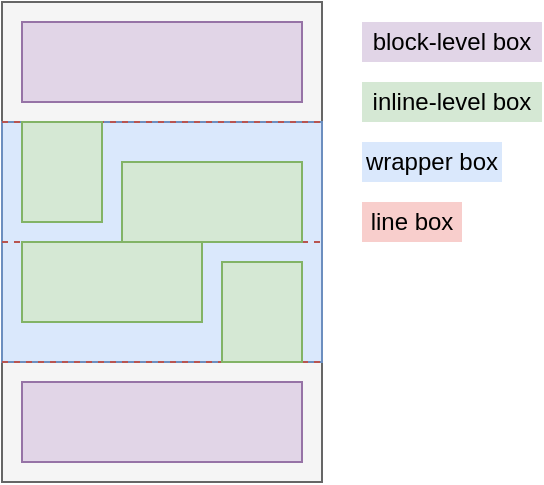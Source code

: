 <mxfile version="13.1.14" type="device"><diagram id="FtivMilZQ5oFAEh_Z82q" name="Page-1"><mxGraphModel dx="501" dy="310" grid="1" gridSize="10" guides="1" tooltips="1" connect="1" arrows="1" fold="1" page="1" pageScale="1" pageWidth="850" pageHeight="1100" math="0" shadow="0"><root><mxCell id="0"/><mxCell id="1" parent="0"/><mxCell id="hdOdaMfu-yAagXdCFdvH-1" value="" style="rounded=0;whiteSpace=wrap;html=1;fillColor=#f5f5f5;strokeColor=#666666;fontColor=#333333;" parent="1" vertex="1"><mxGeometry x="240" y="280" width="160" height="240" as="geometry"/></mxCell><mxCell id="qG38agbtERMTXMMQ0JZM-9" value="wrapper box" style="text;html=1;strokeColor=none;fillColor=#dae8fc;align=center;verticalAlign=middle;whiteSpace=wrap;rounded=0;" parent="1" vertex="1"><mxGeometry x="420" y="350" width="70" height="20" as="geometry"/></mxCell><mxCell id="hdOdaMfu-yAagXdCFdvH-8" value="block-level box" style="text;html=1;strokeColor=none;fillColor=#e1d5e7;align=center;verticalAlign=middle;whiteSpace=wrap;rounded=0;" parent="1" vertex="1"><mxGeometry x="420" y="290" width="90" height="20" as="geometry"/></mxCell><mxCell id="hdOdaMfu-yAagXdCFdvH-10" value="" style="verticalLabelPosition=bottom;verticalAlign=top;html=1;shape=mxgraph.basic.rect;fillColor2=none;strokeWidth=1;size=20;indent=5;fillColor=#dae8fc;strokeColor=#6c8ebf;" parent="1" vertex="1"><mxGeometry x="240" y="340" width="160" height="120" as="geometry"/></mxCell><mxCell id="hdOdaMfu-yAagXdCFdvH-11" value="" style="verticalLabelPosition=bottom;verticalAlign=top;html=1;shape=mxgraph.basic.rect;fillColor2=none;strokeWidth=1;size=20;indent=5;fillColor=#e1d5e7;strokeColor=#9673a6;" parent="1" vertex="1"><mxGeometry x="250" y="470" width="140" height="40" as="geometry"/></mxCell><mxCell id="qG38agbtERMTXMMQ0JZM-6" value="" style="verticalLabelPosition=bottom;verticalAlign=top;html=1;shape=mxgraph.basic.rect;fillColor2=none;strokeWidth=1;size=20;indent=5;fillColor=#e1d5e7;strokeColor=#9673a6;" parent="1" vertex="1"><mxGeometry x="250" y="290" width="140" height="40" as="geometry"/></mxCell><mxCell id="bsM9ZiHaGhOPncylB9xs-1" value="" style="endArrow=none;dashed=1;html=1;fillColor=#f8cecc;strokeColor=#b85450;" edge="1" parent="1"><mxGeometry width="50" height="50" relative="1" as="geometry"><mxPoint x="240" y="340" as="sourcePoint"/><mxPoint x="400" y="340" as="targetPoint"/></mxGeometry></mxCell><mxCell id="bsM9ZiHaGhOPncylB9xs-2" value="" style="endArrow=none;dashed=1;html=1;fillColor=#f8cecc;strokeColor=#b85450;" edge="1" parent="1"><mxGeometry width="50" height="50" relative="1" as="geometry"><mxPoint x="240" y="400" as="sourcePoint"/><mxPoint x="400" y="400" as="targetPoint"/></mxGeometry></mxCell><mxCell id="bsM9ZiHaGhOPncylB9xs-3" value="" style="verticalLabelPosition=bottom;verticalAlign=top;html=1;shape=mxgraph.basic.rect;fillColor2=none;strokeWidth=1;size=20;indent=5;fillColor=#d5e8d4;strokeColor=#82b366;" vertex="1" parent="1"><mxGeometry x="250" y="340" width="40" height="50" as="geometry"/></mxCell><mxCell id="bsM9ZiHaGhOPncylB9xs-4" value="" style="verticalLabelPosition=bottom;verticalAlign=top;html=1;shape=mxgraph.basic.rect;fillColor2=none;strokeWidth=1;size=20;indent=5;fillColor=#d5e8d4;strokeColor=#82b366;" vertex="1" parent="1"><mxGeometry x="300" y="360" width="90" height="40" as="geometry"/></mxCell><mxCell id="bsM9ZiHaGhOPncylB9xs-9" value="" style="endArrow=none;dashed=1;html=1;fillColor=#f8cecc;strokeColor=#b85450;" edge="1" parent="1"><mxGeometry width="50" height="50" relative="1" as="geometry"><mxPoint x="240" y="460" as="sourcePoint"/><mxPoint x="400" y="460" as="targetPoint"/></mxGeometry></mxCell><mxCell id="bsM9ZiHaGhOPncylB9xs-6" value="" style="verticalLabelPosition=bottom;verticalAlign=top;html=1;shape=mxgraph.basic.rect;fillColor2=none;strokeWidth=1;size=20;indent=5;fillColor=#d5e8d4;strokeColor=#82b366;" vertex="1" parent="1"><mxGeometry x="350" y="410" width="40" height="50" as="geometry"/></mxCell><mxCell id="bsM9ZiHaGhOPncylB9xs-10" value="line box" style="text;html=1;strokeColor=none;fillColor=#f8cecc;align=center;verticalAlign=middle;whiteSpace=wrap;rounded=0;" vertex="1" parent="1"><mxGeometry x="420" y="380" width="50" height="20" as="geometry"/></mxCell><mxCell id="bsM9ZiHaGhOPncylB9xs-11" value="inline-level box" style="text;html=1;strokeColor=none;fillColor=#d5e8d4;align=center;verticalAlign=middle;whiteSpace=wrap;rounded=0;" vertex="1" parent="1"><mxGeometry x="420" y="320" width="90" height="20" as="geometry"/></mxCell><mxCell id="bsM9ZiHaGhOPncylB9xs-7" value="" style="verticalLabelPosition=bottom;verticalAlign=top;html=1;shape=mxgraph.basic.rect;fillColor2=none;strokeWidth=1;size=20;indent=5;fillColor=#d5e8d4;strokeColor=#82b366;" vertex="1" parent="1"><mxGeometry x="250" y="400" width="90" height="40" as="geometry"/></mxCell></root></mxGraphModel></diagram></mxfile>